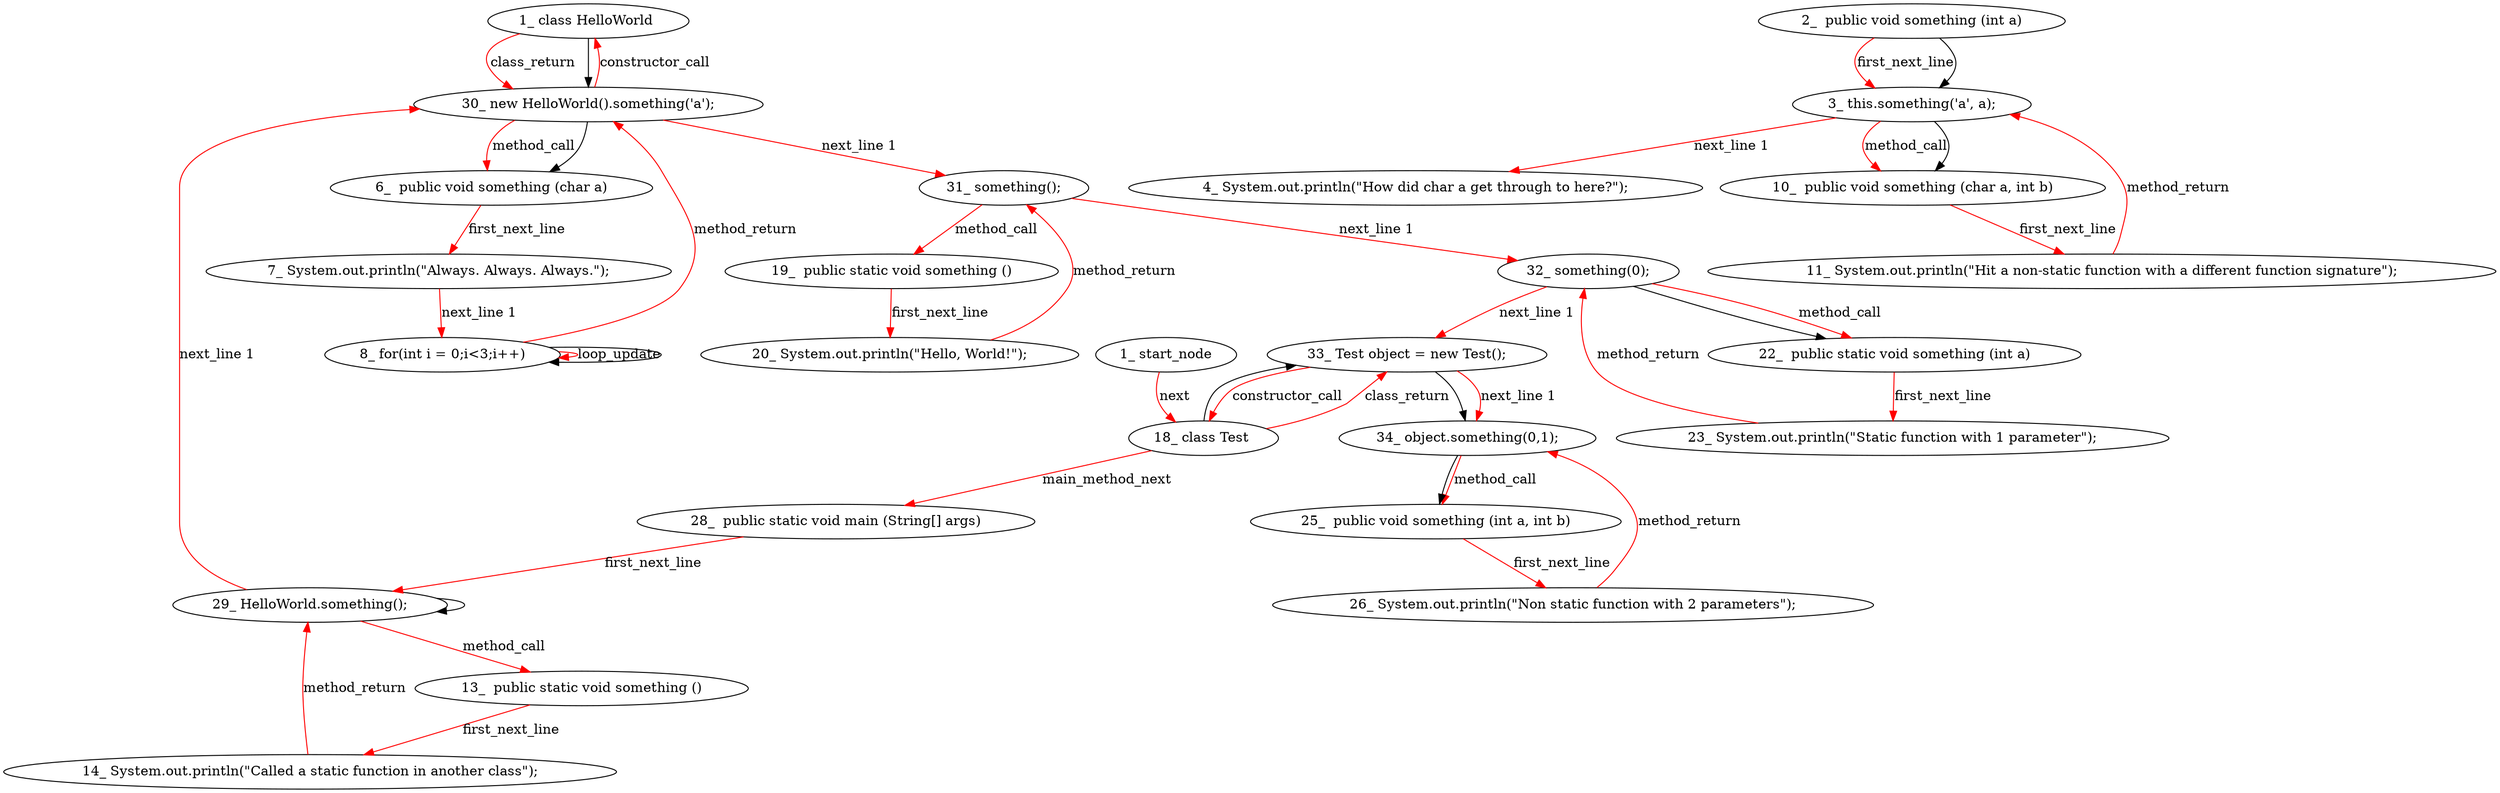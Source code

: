digraph  {
6 [label="1_\ class\ HelloWorld\ ", type_label=class_declaration];
9 [label="2_\ \ public\ void\ something\ \(int\ a\)", type_label=method_declaration];
18 [label="3_\ this\.something\('a',\ a\);", type_label=expression_statement];
25 [label="4_\ System\.out\.println\(\"How\ did\ char\ a\ get\ through\ to\ here\?\"\);", type_label=expression_statement];
33 [label="6_\ \ public\ void\ something\ \(char\ a\)", type_label=method_declaration];
42 [label="7_\ System\.out\.println\(\"Always\.\ Always\.\ Always\.\"\);", type_label=expression_statement];
50 [label="8_\ for\(int\ i\ =\ 0;i<3;i\+\+\)", type_label=for];
61 [label="10_\ \ public\ void\ something\ \(char\ a,\ int\ b\)", type_label=method_declaration];
73 [label="11_\ System\.out\.println\(\"Hit\ a\ non\-static\ function\ with\ a\ different\ function\ signature\"\);", type_label=expression_statement];
81 [label="13_\ \ public\ static\ void\ something\ \(\)", type_label=method_declaration];
87 [label="14_\ System\.out\.println\(\"Called\ a\ static\ function\ in\ another\ class\"\);", type_label=expression_statement];
95 [label="18_\ class\ Test\ ", type_label=class_declaration];
98 [label="19_\ \ public\ static\ void\ something\ \(\)", type_label=method_declaration];
104 [label="20_\ System\.out\.println\(\"Hello,\ World!\"\);", type_label=expression_statement];
112 [label="22_\ \ public\ static\ void\ something\ \(int\ a\)", type_label=method_declaration];
121 [label="23_\ System\.out\.println\(\"Static\ function\ with\ 1\ parameter\"\);", type_label=expression_statement];
129 [label="25_\ \ public\ void\ something\ \(int\ a,\ int\ b\)", type_label=method_declaration];
141 [label="26_\ System\.out\.println\(\"Non\ static\ function\ with\ 2\ parameters\"\);", type_label=expression_statement];
149 [label="28_\ \ public\ static\ void\ main\ \(String\[\]\ args\)", type_label=method_declaration];
160 [label="29_\ HelloWorld\.something\(\);", type_label=expression_statement];
165 [label="30_\ new\ HelloWorld\(\)\.something\('a'\);", type_label=expression_statement];
173 [label="31_\ something\(\);", type_label=expression_statement];
177 [label="32_\ something\(0\);", type_label=expression_statement];
182 [label="33_\ Test\ object\ =\ new\ Test\(\);", type_label=expression_statement];
189 [label="34_\ object\.something\(0,1\);", type_label=expression_statement];
1 [label="1_\ start_node", type_label=start];
6 -> 165  [color=red, controlflow_type=class_return, edge_type=CFG_edge, key=0, label=class_return];
6 -> 165  [key=1];
9 -> 18  [color=red, controlflow_type=first_next_line, edge_type=CFG_edge, key=0, label=first_next_line];
9 -> 18  [key=1, used_def=a];
18 -> 25  [color=red, controlflow_type="next_line 1", edge_type=CFG_edge, key=0, label="next_line 1"];
18 -> 61  [color=red, controlflow_type="method_call|19", edge_type=CFG_edge, key=0, label=method_call];
18 -> 61  [key=1];
33 -> 42  [color=red, controlflow_type=first_next_line, edge_type=CFG_edge, key=0, label=first_next_line];
42 -> 50  [color=red, controlflow_type="next_line 1", edge_type=CFG_edge, key=0, label="next_line 1"];
50 -> 50  [color=red, controlflow_type=loop_update, edge_type=CFG_edge, key=0, label=loop_update];
50 -> 50  [key=1, used_def=i];
50 -> 165  [color=red, controlflow_type=method_return, edge_type=CFG_edge, key=0, label=method_return];
61 -> 73  [color=red, controlflow_type=first_next_line, edge_type=CFG_edge, key=0, label=first_next_line];
73 -> 18  [color=red, controlflow_type=method_return, edge_type=CFG_edge, key=0, label=method_return];
81 -> 87  [color=red, controlflow_type=first_next_line, edge_type=CFG_edge, key=0, label=first_next_line];
87 -> 160  [color=red, controlflow_type=method_return, edge_type=CFG_edge, key=0, label=method_return];
95 -> 149  [color=red, controlflow_type=main_method_next, edge_type=CFG_edge, key=0, label=main_method_next];
95 -> 182  [color=red, controlflow_type=class_return, edge_type=CFG_edge, key=0, label=class_return];
95 -> 182  [key=1];
98 -> 104  [color=red, controlflow_type=first_next_line, edge_type=CFG_edge, key=0, label=first_next_line];
104 -> 173  [color=red, controlflow_type=method_return, edge_type=CFG_edge, key=0, label=method_return];
112 -> 121  [color=red, controlflow_type=first_next_line, edge_type=CFG_edge, key=0, label=first_next_line];
121 -> 177  [color=red, controlflow_type=method_return, edge_type=CFG_edge, key=0, label=method_return];
129 -> 141  [color=red, controlflow_type=first_next_line, edge_type=CFG_edge, key=0, label=first_next_line];
141 -> 189  [color=red, controlflow_type=method_return, edge_type=CFG_edge, key=0, label=method_return];
149 -> 160  [color=red, controlflow_type=first_next_line, edge_type=CFG_edge, key=0, label=first_next_line];
160 -> 165  [color=red, controlflow_type="next_line 1", edge_type=CFG_edge, key=0, label="next_line 1"];
160 -> 81  [color=red, controlflow_type="method_call|161", edge_type=CFG_edge, key=0, label=method_call];
160 -> 160  [key=0, used_def=HelloWorld];
165 -> 173  [color=red, controlflow_type="next_line 1", edge_type=CFG_edge, key=0, label="next_line 1"];
165 -> 33  [color=red, controlflow_type="method_call|166", edge_type=CFG_edge, key=0, label=method_call];
165 -> 33  [key=1];
165 -> 6  [color=red, controlflow_type="constructor_call|167", edge_type=CFG_edge, key=0, label=constructor_call];
173 -> 177  [color=red, controlflow_type="next_line 1", edge_type=CFG_edge, key=0, label="next_line 1"];
173 -> 98  [color=red, controlflow_type="method_call|174", edge_type=CFG_edge, key=0, label=method_call];
177 -> 182  [color=red, controlflow_type="next_line 1", edge_type=CFG_edge, key=0, label="next_line 1"];
177 -> 112  [color=red, controlflow_type="method_call|178", edge_type=CFG_edge, key=0, label=method_call];
177 -> 112  [key=1];
182 -> 189  [color=red, controlflow_type="next_line 1", edge_type=CFG_edge, key=0, label="next_line 1"];
182 -> 189  [key=1, used_def=object];
182 -> 95  [color=red, controlflow_type="constructor_call|186", edge_type=CFG_edge, key=0, label=constructor_call];
189 -> 129  [color=red, controlflow_type="method_call|190", edge_type=CFG_edge, key=0, label=method_call];
189 -> 129  [key=1];
1 -> 95  [color=red, controlflow_type=next, edge_type=CFG_edge, key=0, label=next];
}
